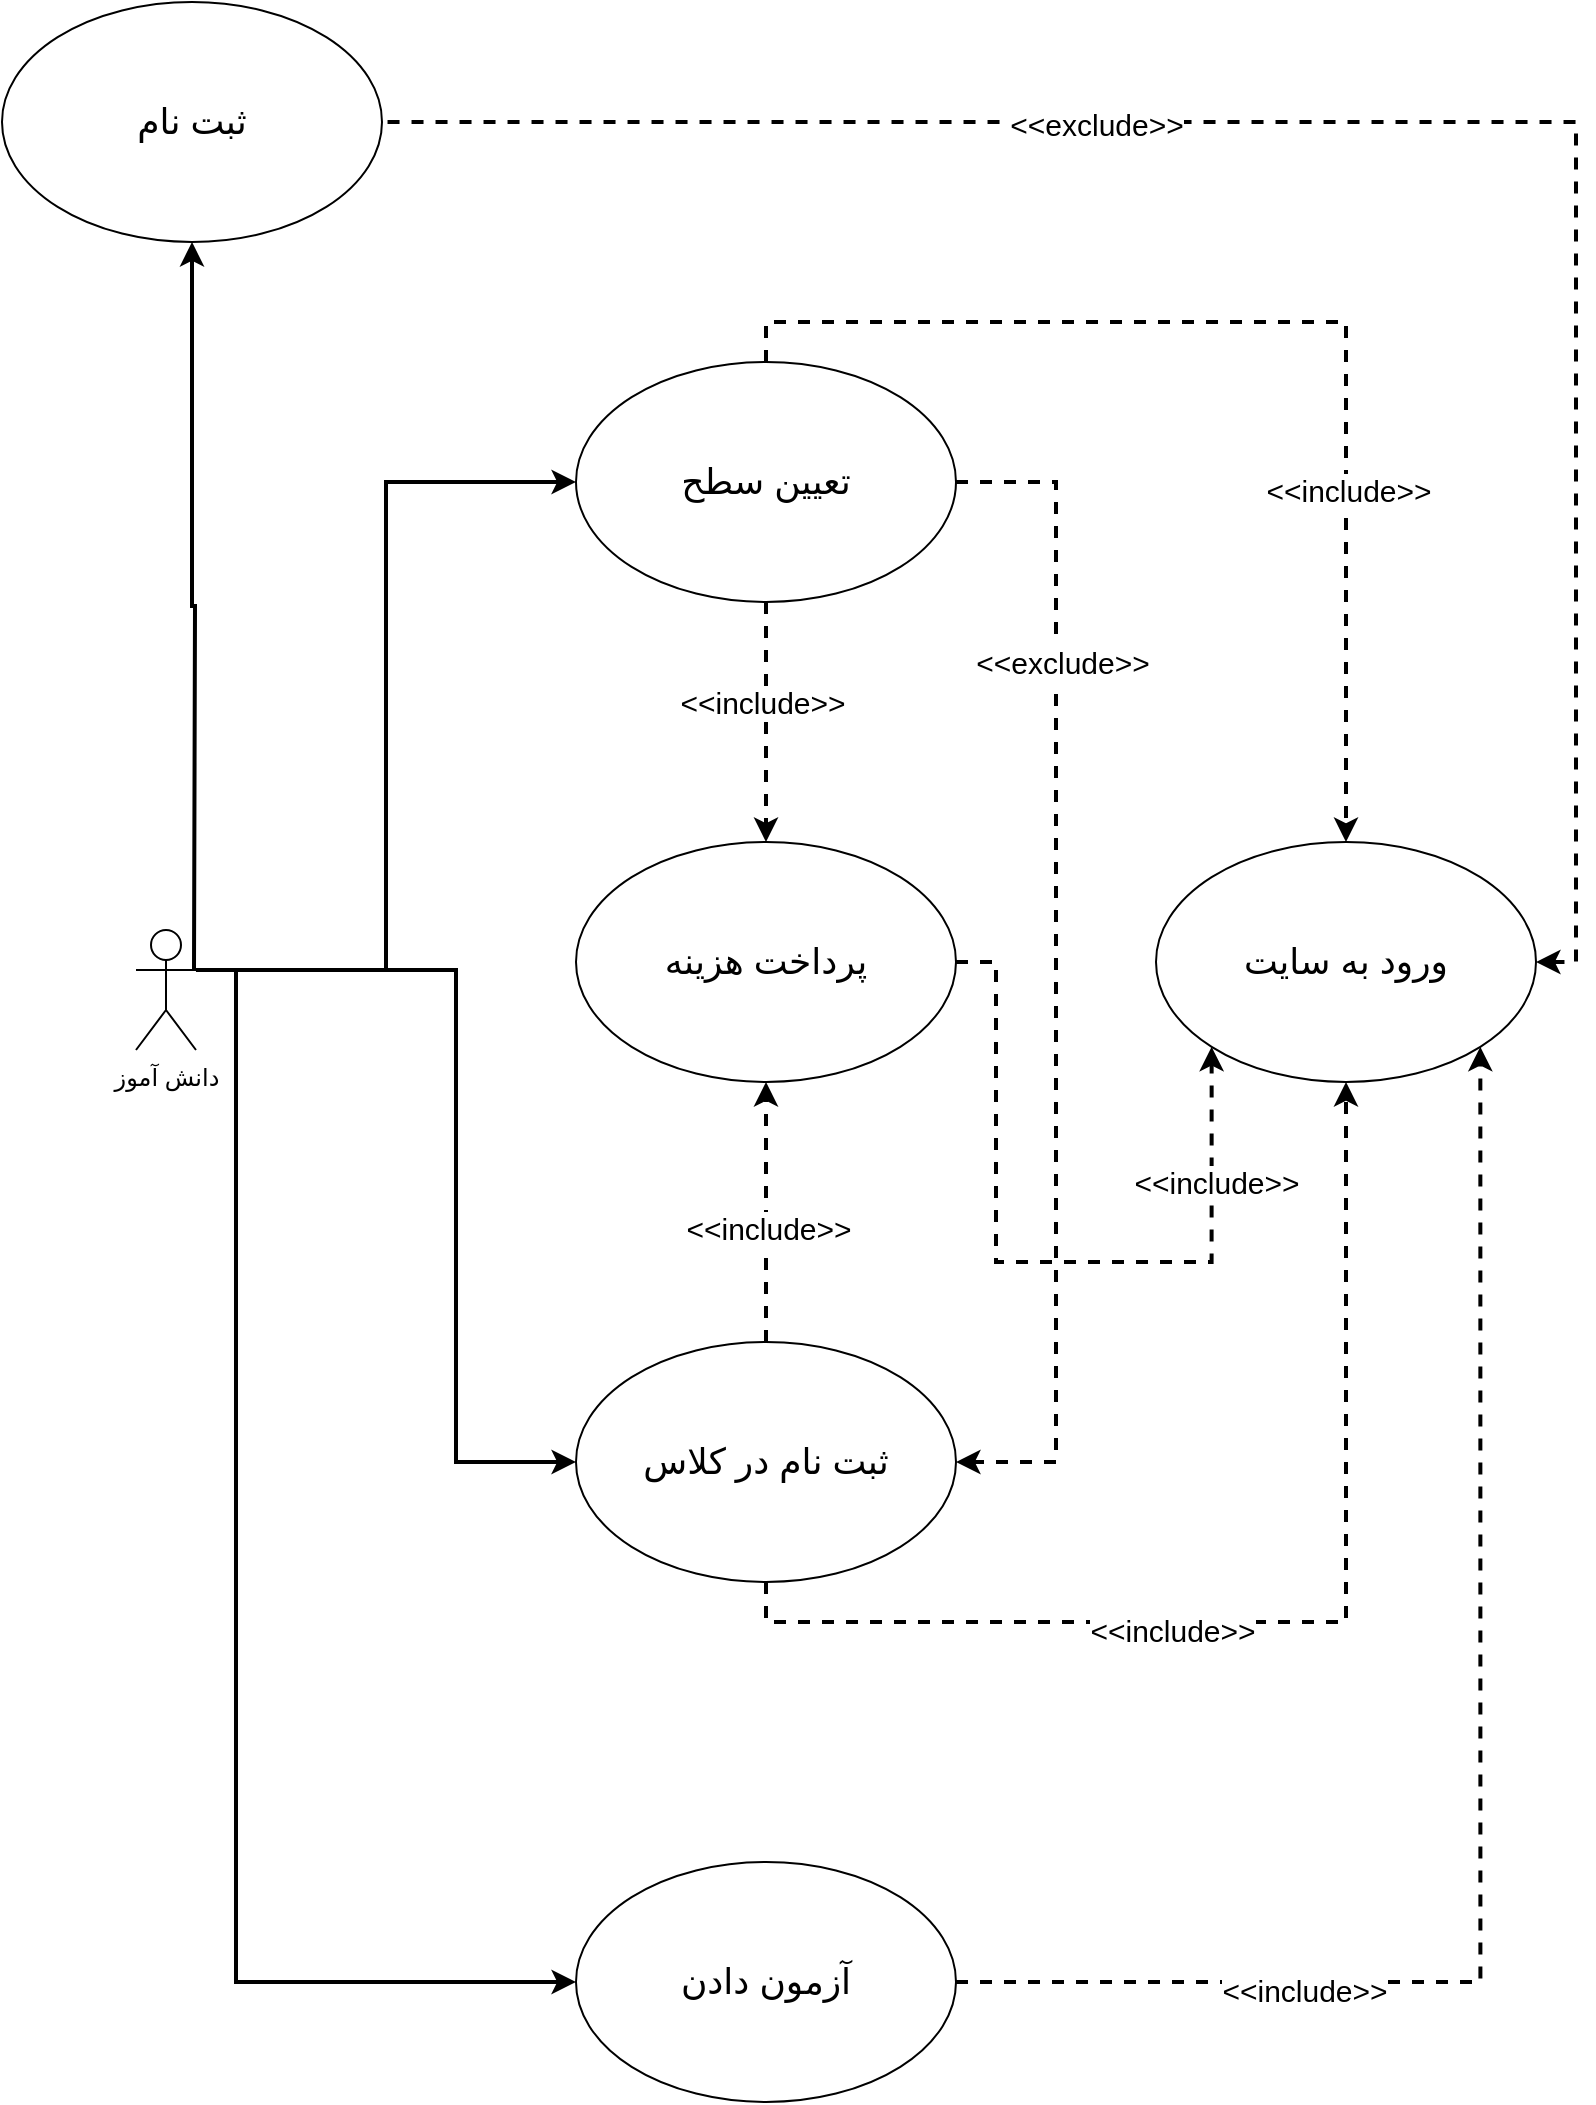 <mxfile version="14.1.8" type="device"><diagram id="jGQSxcD7D6V9-9gvQDwX" name="Page-1"><mxGraphModel dx="2031" dy="1179" grid="1" gridSize="10" guides="1" tooltips="1" connect="1" arrows="1" fold="1" page="1" pageScale="1" pageWidth="827" pageHeight="1169" math="0" shadow="0"><root><mxCell id="0"/><mxCell id="1" parent="0"/><mxCell id="LVQd3yP0Xx7qw4e7bhAi-15" style="edgeStyle=orthogonalEdgeStyle;rounded=0;orthogonalLoop=1;jettySize=auto;html=1;exitX=1;exitY=0.333;exitDx=0;exitDy=0;exitPerimeter=0;strokeWidth=2;entryX=0.5;entryY=1;entryDx=0;entryDy=0;" parent="1" target="LVQd3yP0Xx7qw4e7bhAi-3" edge="1"><mxGeometry relative="1" as="geometry"><mxPoint x="116" y="543" as="sourcePoint"/><mxPoint x="327" y="219" as="targetPoint"/></mxGeometry></mxCell><mxCell id="LVQd3yP0Xx7qw4e7bhAi-16" style="edgeStyle=orthogonalEdgeStyle;rounded=0;orthogonalLoop=1;jettySize=auto;html=1;exitX=1;exitY=0.333;exitDx=0;exitDy=0;exitPerimeter=0;entryX=0;entryY=0.5;entryDx=0;entryDy=0;strokeWidth=2;" parent="1" source="LVQd3yP0Xx7qw4e7bhAi-1" target="LVQd3yP0Xx7qw4e7bhAi-5" edge="1"><mxGeometry relative="1" as="geometry"/></mxCell><mxCell id="LVQd3yP0Xx7qw4e7bhAi-17" style="edgeStyle=orthogonalEdgeStyle;rounded=0;orthogonalLoop=1;jettySize=auto;html=1;exitX=1;exitY=0.333;exitDx=0;exitDy=0;exitPerimeter=0;entryX=0;entryY=0.5;entryDx=0;entryDy=0;strokeWidth=2;" parent="1" source="LVQd3yP0Xx7qw4e7bhAi-1" target="LVQd3yP0Xx7qw4e7bhAi-6" edge="1"><mxGeometry relative="1" as="geometry"><Array as="points"><mxPoint x="247" y="543"/><mxPoint x="247" y="789"/></Array></mxGeometry></mxCell><mxCell id="LVQd3yP0Xx7qw4e7bhAi-18" style="edgeStyle=orthogonalEdgeStyle;rounded=0;orthogonalLoop=1;jettySize=auto;html=1;exitX=1;exitY=0.333;exitDx=0;exitDy=0;exitPerimeter=0;entryX=0;entryY=0.5;entryDx=0;entryDy=0;strokeWidth=2;" parent="1" source="LVQd3yP0Xx7qw4e7bhAi-1" target="LVQd3yP0Xx7qw4e7bhAi-7" edge="1"><mxGeometry relative="1" as="geometry"><Array as="points"><mxPoint x="137" y="543"/><mxPoint x="137" y="1049"/></Array></mxGeometry></mxCell><mxCell id="LVQd3yP0Xx7qw4e7bhAi-1" value="دانش آموز" style="shape=umlActor;verticalLabelPosition=bottom;verticalAlign=top;html=1;outlineConnect=0;" parent="1" vertex="1"><mxGeometry x="87" y="523" width="30" height="60" as="geometry"/></mxCell><mxCell id="LVQd3yP0Xx7qw4e7bhAi-3" value="&lt;font style=&quot;font-size: 18px&quot;&gt;ثبت نام&lt;/font&gt;" style="ellipse;whiteSpace=wrap;html=1;" parent="1" vertex="1"><mxGeometry x="20" y="59" width="190" height="120" as="geometry"/></mxCell><mxCell id="lMUuXHPZrGBMbPszMHzG-6" style="edgeStyle=orthogonalEdgeStyle;rounded=0;orthogonalLoop=1;jettySize=auto;html=1;entryX=0.5;entryY=0;entryDx=0;entryDy=0;dashed=1;startArrow=none;startFill=0;endArrow=classic;endFill=1;strokeWidth=2;" edge="1" parent="1" source="LVQd3yP0Xx7qw4e7bhAi-5" target="LVQd3yP0Xx7qw4e7bhAi-4"><mxGeometry relative="1" as="geometry"/></mxCell><mxCell id="lMUuXHPZrGBMbPszMHzG-7" value="&lt;font style=&quot;font-size: 15px&quot;&gt;&amp;lt;&amp;lt;include&amp;gt;&amp;gt;&lt;/font&gt;" style="edgeLabel;html=1;align=center;verticalAlign=middle;resizable=0;points=[];" vertex="1" connectable="0" parent="lMUuXHPZrGBMbPszMHzG-6"><mxGeometry x="-0.177" y="-2" relative="1" as="geometry"><mxPoint as="offset"/></mxGeometry></mxCell><mxCell id="lMUuXHPZrGBMbPszMHzG-8" style="edgeStyle=orthogonalEdgeStyle;rounded=0;orthogonalLoop=1;jettySize=auto;html=1;exitX=1;exitY=0.5;exitDx=0;exitDy=0;entryX=1;entryY=0.5;entryDx=0;entryDy=0;dashed=1;startArrow=none;startFill=0;endArrow=classic;endFill=1;strokeWidth=2;" edge="1" parent="1" source="LVQd3yP0Xx7qw4e7bhAi-5" target="LVQd3yP0Xx7qw4e7bhAi-6"><mxGeometry relative="1" as="geometry"><Array as="points"><mxPoint x="547" y="299"/><mxPoint x="547" y="789"/></Array></mxGeometry></mxCell><mxCell id="lMUuXHPZrGBMbPszMHzG-9" value="&lt;font style=&quot;font-size: 15px&quot;&gt;&amp;lt;&amp;lt;exclude&amp;gt;&amp;gt;&lt;/font&gt;" style="edgeLabel;html=1;align=center;verticalAlign=middle;resizable=0;points=[];" vertex="1" connectable="0" parent="lMUuXHPZrGBMbPszMHzG-8"><mxGeometry x="0.09" y="3" relative="1" as="geometry"><mxPoint y="-181.43" as="offset"/></mxGeometry></mxCell><mxCell id="lMUuXHPZrGBMbPszMHzG-12" style="edgeStyle=orthogonalEdgeStyle;rounded=0;orthogonalLoop=1;jettySize=auto;html=1;exitX=0.5;exitY=0;exitDx=0;exitDy=0;entryX=0.5;entryY=0;entryDx=0;entryDy=0;dashed=1;startArrow=none;startFill=0;endArrow=classic;endFill=1;strokeWidth=2;" edge="1" parent="1" source="LVQd3yP0Xx7qw4e7bhAi-5" target="lMUuXHPZrGBMbPszMHzG-1"><mxGeometry relative="1" as="geometry"/></mxCell><mxCell id="lMUuXHPZrGBMbPszMHzG-13" value="&lt;font style=&quot;font-size: 15px&quot;&gt;&amp;lt;&amp;lt;include&amp;gt;&amp;gt;&lt;/font&gt;" style="edgeLabel;html=1;align=center;verticalAlign=middle;resizable=0;points=[];" vertex="1" connectable="0" parent="lMUuXHPZrGBMbPszMHzG-12"><mxGeometry x="0.382" y="1" relative="1" as="geometry"><mxPoint as="offset"/></mxGeometry></mxCell><mxCell id="LVQd3yP0Xx7qw4e7bhAi-5" value="&lt;font style=&quot;font-size: 18px&quot;&gt;تعیین سطح&lt;/font&gt;" style="ellipse;whiteSpace=wrap;html=1;" parent="1" vertex="1"><mxGeometry x="307" y="239" width="190" height="120" as="geometry"/></mxCell><mxCell id="lMUuXHPZrGBMbPszMHzG-4" style="edgeStyle=orthogonalEdgeStyle;rounded=0;orthogonalLoop=1;jettySize=auto;html=1;exitX=0.5;exitY=0;exitDx=0;exitDy=0;entryX=0.5;entryY=1;entryDx=0;entryDy=0;startArrow=none;startFill=0;endArrow=classic;endFill=1;strokeWidth=2;dashed=1;" edge="1" parent="1" source="LVQd3yP0Xx7qw4e7bhAi-6" target="LVQd3yP0Xx7qw4e7bhAi-4"><mxGeometry relative="1" as="geometry"/></mxCell><mxCell id="lMUuXHPZrGBMbPszMHzG-5" value="&lt;font style=&quot;font-size: 15px&quot;&gt;&amp;lt;&amp;lt;include&amp;gt;&amp;gt;&lt;/font&gt;" style="edgeLabel;html=1;align=center;verticalAlign=middle;resizable=0;points=[];" vertex="1" connectable="0" parent="lMUuXHPZrGBMbPszMHzG-4"><mxGeometry x="-0.126" y="-1" relative="1" as="geometry"><mxPoint as="offset"/></mxGeometry></mxCell><mxCell id="lMUuXHPZrGBMbPszMHzG-16" style="edgeStyle=orthogonalEdgeStyle;rounded=0;orthogonalLoop=1;jettySize=auto;html=1;exitX=0.5;exitY=1;exitDx=0;exitDy=0;entryX=0.5;entryY=1;entryDx=0;entryDy=0;dashed=1;startArrow=none;startFill=0;endArrow=classic;endFill=1;strokeWidth=2;" edge="1" parent="1" source="LVQd3yP0Xx7qw4e7bhAi-6" target="lMUuXHPZrGBMbPszMHzG-1"><mxGeometry relative="1" as="geometry"/></mxCell><mxCell id="lMUuXHPZrGBMbPszMHzG-17" value="&lt;font style=&quot;font-size: 15px&quot;&gt;&amp;lt;&amp;lt;include&amp;gt;&amp;gt;&lt;/font&gt;" style="edgeLabel;html=1;align=center;verticalAlign=middle;resizable=0;points=[];" vertex="1" connectable="0" parent="lMUuXHPZrGBMbPszMHzG-16"><mxGeometry x="-0.233" y="-4" relative="1" as="geometry"><mxPoint as="offset"/></mxGeometry></mxCell><mxCell id="LVQd3yP0Xx7qw4e7bhAi-6" value="&lt;font style=&quot;font-size: 18px&quot;&gt;ثبت نام در کلاس&lt;/font&gt;" style="ellipse;whiteSpace=wrap;html=1;" parent="1" vertex="1"><mxGeometry x="307" y="729" width="190" height="120" as="geometry"/></mxCell><mxCell id="lMUuXHPZrGBMbPszMHzG-18" style="edgeStyle=orthogonalEdgeStyle;rounded=0;orthogonalLoop=1;jettySize=auto;html=1;exitX=1;exitY=0.5;exitDx=0;exitDy=0;entryX=1;entryY=1;entryDx=0;entryDy=0;dashed=1;startArrow=none;startFill=0;endArrow=classic;endFill=1;strokeWidth=2;" edge="1" parent="1" source="LVQd3yP0Xx7qw4e7bhAi-7" target="lMUuXHPZrGBMbPszMHzG-1"><mxGeometry relative="1" as="geometry"/></mxCell><mxCell id="lMUuXHPZrGBMbPszMHzG-19" value="&lt;font style=&quot;font-size: 15px&quot;&gt;&amp;lt;&amp;lt;include&amp;gt;&amp;gt;&lt;/font&gt;" style="edgeLabel;html=1;align=center;verticalAlign=middle;resizable=0;points=[];" vertex="1" connectable="0" parent="lMUuXHPZrGBMbPszMHzG-18"><mxGeometry x="-0.525" y="-4" relative="1" as="geometry"><mxPoint as="offset"/></mxGeometry></mxCell><mxCell id="LVQd3yP0Xx7qw4e7bhAi-7" value="&lt;font style=&quot;font-size: 18px&quot;&gt;آزمون دادن&lt;/font&gt;" style="ellipse;whiteSpace=wrap;html=1;" parent="1" vertex="1"><mxGeometry x="307" y="989" width="190" height="120" as="geometry"/></mxCell><mxCell id="lMUuXHPZrGBMbPszMHzG-10" style="edgeStyle=orthogonalEdgeStyle;rounded=0;orthogonalLoop=1;jettySize=auto;html=1;exitX=1;exitY=0.5;exitDx=0;exitDy=0;entryX=1;entryY=0.5;entryDx=0;entryDy=0;dashed=1;startArrow=classic;startFill=1;endArrow=none;endFill=0;strokeWidth=2;" edge="1" parent="1" source="lMUuXHPZrGBMbPszMHzG-1" target="LVQd3yP0Xx7qw4e7bhAi-3"><mxGeometry relative="1" as="geometry"><Array as="points"><mxPoint x="807" y="539"/><mxPoint x="807" y="119"/></Array></mxGeometry></mxCell><mxCell id="lMUuXHPZrGBMbPszMHzG-11" value="&lt;font style=&quot;font-size: 15px&quot;&gt;&amp;lt;&amp;lt;exclude&amp;gt;&amp;gt;&lt;/font&gt;" style="edgeLabel;html=1;align=center;verticalAlign=middle;resizable=0;points=[];" vertex="1" connectable="0" parent="lMUuXHPZrGBMbPszMHzG-10"><mxGeometry x="-0.731" y="-1" relative="1" as="geometry"><mxPoint x="-241" y="-300" as="offset"/></mxGeometry></mxCell><mxCell id="lMUuXHPZrGBMbPszMHzG-1" value="&lt;font style=&quot;font-size: 18px&quot;&gt;ورود به سایت&lt;/font&gt;" style="ellipse;whiteSpace=wrap;html=1;" vertex="1" parent="1"><mxGeometry x="597" y="479" width="190" height="120" as="geometry"/></mxCell><mxCell id="lMUuXHPZrGBMbPszMHzG-14" style="edgeStyle=orthogonalEdgeStyle;rounded=0;orthogonalLoop=1;jettySize=auto;html=1;exitX=1;exitY=0.5;exitDx=0;exitDy=0;entryX=0;entryY=1;entryDx=0;entryDy=0;dashed=1;startArrow=none;startFill=0;endArrow=classic;endFill=1;strokeWidth=2;" edge="1" parent="1" source="LVQd3yP0Xx7qw4e7bhAi-4" target="lMUuXHPZrGBMbPszMHzG-1"><mxGeometry relative="1" as="geometry"><Array as="points"><mxPoint x="517" y="539"/><mxPoint x="517" y="689"/><mxPoint x="625" y="689"/></Array></mxGeometry></mxCell><mxCell id="lMUuXHPZrGBMbPszMHzG-15" value="&lt;font style=&quot;font-size: 15px&quot;&gt;&amp;lt;&amp;lt;include&amp;gt;&amp;gt;&lt;/font&gt;" style="edgeLabel;html=1;align=center;verticalAlign=middle;resizable=0;points=[];" vertex="1" connectable="0" parent="lMUuXHPZrGBMbPszMHzG-14"><mxGeometry x="-0.34" y="1" relative="1" as="geometry"><mxPoint x="109" y="2.86" as="offset"/></mxGeometry></mxCell><mxCell id="LVQd3yP0Xx7qw4e7bhAi-4" value="&lt;font style=&quot;font-size: 18px&quot;&gt;پرداخت هزینه&lt;/font&gt;" style="ellipse;whiteSpace=wrap;html=1;" parent="1" vertex="1"><mxGeometry x="307" y="479" width="190" height="120" as="geometry"/></mxCell></root></mxGraphModel></diagram></mxfile>
